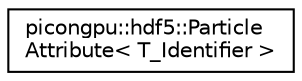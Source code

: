 digraph "Graphical Class Hierarchy"
{
 // LATEX_PDF_SIZE
  edge [fontname="Helvetica",fontsize="10",labelfontname="Helvetica",labelfontsize="10"];
  node [fontname="Helvetica",fontsize="10",shape=record];
  rankdir="LR";
  Node0 [label="picongpu::hdf5::Particle\lAttribute\< T_Identifier \>",height=0.2,width=0.4,color="black", fillcolor="white", style="filled",URL="$structpicongpu_1_1hdf5_1_1_particle_attribute.html",tooltip="write attribute of a particle to hdf5 file"];
}
